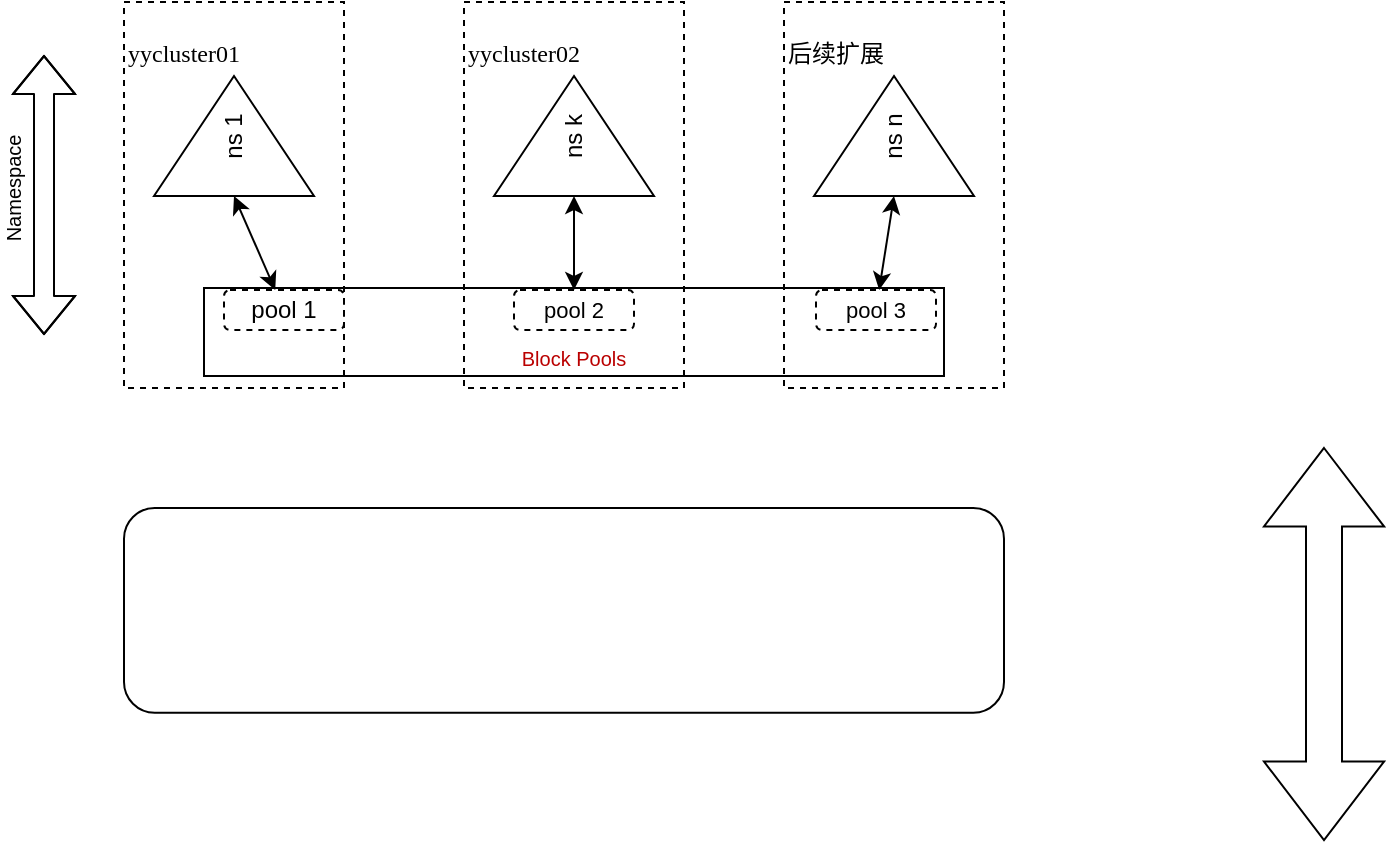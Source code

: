 <mxfile version="14.6.13" type="github">
  <diagram id="rXgp7cBZWFdDlfccxSCt" name="Page-1">
    <mxGraphModel dx="1185" dy="635" grid="1" gridSize="10" guides="1" tooltips="1" connect="1" arrows="1" fold="1" page="1" pageScale="1" pageWidth="827" pageHeight="1169" math="0" shadow="0">
      <root>
        <mxCell id="0" />
        <mxCell id="1" parent="0" />
        <mxCell id="ohS7AvulIUzn7pixfp3v-4" value="&lt;font style=&quot;font-size: 10px&quot; color=&quot;rgba(0, 0, 0, 0)&quot;&gt;Block Pools&lt;/font&gt;" style="rounded=0;whiteSpace=wrap;html=1;verticalAlign=bottom;fontSize=10;" vertex="1" parent="1">
          <mxGeometry x="220" y="220" width="370" height="44" as="geometry" />
        </mxCell>
        <mxCell id="ohS7AvulIUzn7pixfp3v-6" value="&lt;p style=&quot;line-height: 100%&quot;&gt;&lt;/p&gt;&lt;p style=&quot;&quot;&gt;&lt;font face=&quot;Verdana&quot;&gt;yycluster01&lt;/font&gt;&lt;/p&gt;&lt;p&gt;&lt;/p&gt;" style="rounded=0;whiteSpace=wrap;html=1;dashed=1;fillColor=none;align=left;horizontal=1;verticalAlign=top;" vertex="1" parent="1">
          <mxGeometry x="180" y="77" width="110" height="193" as="geometry" />
        </mxCell>
        <mxCell id="ohS7AvulIUzn7pixfp3v-17" style="rounded=0;orthogonalLoop=1;jettySize=auto;html=1;exitX=0;exitY=0.5;exitDx=0;exitDy=0;fontSize=10;endArrow=classic;endFill=1;startArrow=classic;startFill=1;" edge="1" parent="1" source="ohS7AvulIUzn7pixfp3v-2" target="ohS7AvulIUzn7pixfp3v-13">
          <mxGeometry relative="1" as="geometry" />
        </mxCell>
        <mxCell id="ohS7AvulIUzn7pixfp3v-2" value="ns 1" style="triangle;whiteSpace=wrap;html=1;rotation=-90;" vertex="1" parent="1">
          <mxGeometry x="205" y="104" width="60" height="80" as="geometry" />
        </mxCell>
        <mxCell id="ohS7AvulIUzn7pixfp3v-1" value="" style="rounded=1;whiteSpace=wrap;html=1;" vertex="1" parent="1">
          <mxGeometry x="180" y="330" width="440" height="102.33" as="geometry" />
        </mxCell>
        <mxCell id="ohS7AvulIUzn7pixfp3v-7" style="edgeStyle=orthogonalEdgeStyle;rounded=0;orthogonalLoop=1;jettySize=auto;html=1;exitX=0.5;exitY=1;exitDx=0;exitDy=0;" edge="1" parent="1" source="ohS7AvulIUzn7pixfp3v-6" target="ohS7AvulIUzn7pixfp3v-6">
          <mxGeometry relative="1" as="geometry" />
        </mxCell>
        <mxCell id="ohS7AvulIUzn7pixfp3v-9" value="&lt;p style=&quot;line-height: 100%&quot;&gt;&lt;/p&gt;&lt;p&gt;&lt;font face=&quot;Verdana&quot;&gt;yycluster02&lt;/font&gt;&lt;/p&gt;&lt;p&gt;&lt;/p&gt;" style="rounded=0;whiteSpace=wrap;html=1;dashed=1;fillColor=none;align=left;horizontal=1;verticalAlign=top;" vertex="1" parent="1">
          <mxGeometry x="350" y="77" width="110" height="193" as="geometry" />
        </mxCell>
        <mxCell id="ohS7AvulIUzn7pixfp3v-18" style="edgeStyle=none;rounded=0;orthogonalLoop=1;jettySize=auto;html=1;exitX=0;exitY=0.5;exitDx=0;exitDy=0;fontSize=10;startArrow=classic;startFill=1;endArrow=classic;endFill=1;" edge="1" parent="1" source="ohS7AvulIUzn7pixfp3v-10" target="ohS7AvulIUzn7pixfp3v-15">
          <mxGeometry relative="1" as="geometry" />
        </mxCell>
        <mxCell id="ohS7AvulIUzn7pixfp3v-10" value="ns k" style="triangle;whiteSpace=wrap;html=1;rotation=-90;" vertex="1" parent="1">
          <mxGeometry x="375" y="104" width="60" height="80" as="geometry" />
        </mxCell>
        <mxCell id="ohS7AvulIUzn7pixfp3v-11" value="&lt;p style=&quot;line-height: 100%&quot;&gt;&lt;/p&gt;&lt;p&gt;&lt;font face=&quot;Verdana&quot;&gt;后续扩展&lt;/font&gt;&lt;/p&gt;&lt;p&gt;&lt;/p&gt;" style="rounded=0;whiteSpace=wrap;html=1;dashed=1;fillColor=none;align=left;horizontal=1;verticalAlign=top;" vertex="1" parent="1">
          <mxGeometry x="510" y="77" width="110" height="193" as="geometry" />
        </mxCell>
        <mxCell id="ohS7AvulIUzn7pixfp3v-19" style="edgeStyle=none;rounded=0;orthogonalLoop=1;jettySize=auto;html=1;exitX=0;exitY=0.5;exitDx=0;exitDy=0;fontSize=10;startArrow=classic;startFill=1;endArrow=classic;endFill=1;" edge="1" parent="1" source="ohS7AvulIUzn7pixfp3v-12" target="ohS7AvulIUzn7pixfp3v-16">
          <mxGeometry relative="1" as="geometry" />
        </mxCell>
        <mxCell id="ohS7AvulIUzn7pixfp3v-12" value="ns n" style="triangle;whiteSpace=wrap;html=1;rotation=-90;" vertex="1" parent="1">
          <mxGeometry x="535" y="104" width="60" height="80" as="geometry" />
        </mxCell>
        <mxCell id="ohS7AvulIUzn7pixfp3v-13" value="pool 1" style="rounded=1;whiteSpace=wrap;html=1;dashed=1;fillColor=none;align=center;" vertex="1" parent="1">
          <mxGeometry x="230" y="221" width="60" height="20" as="geometry" />
        </mxCell>
        <mxCell id="ohS7AvulIUzn7pixfp3v-15" value="&lt;font style=&quot;font-size: 11px&quot;&gt;pool 2&lt;/font&gt;" style="rounded=1;whiteSpace=wrap;html=1;dashed=1;fillColor=none;align=center;fontSize=10;" vertex="1" parent="1">
          <mxGeometry x="375" y="221" width="60" height="20" as="geometry" />
        </mxCell>
        <mxCell id="ohS7AvulIUzn7pixfp3v-16" value="&lt;font style=&quot;font-size: 11px&quot;&gt;pool 3&lt;/font&gt;" style="rounded=1;whiteSpace=wrap;html=1;dashed=1;fillColor=none;align=center;fontSize=10;" vertex="1" parent="1">
          <mxGeometry x="526" y="221" width="60" height="20" as="geometry" />
        </mxCell>
        <mxCell id="ohS7AvulIUzn7pixfp3v-20" value="Namespace" style="shape=flexArrow;endArrow=classic;startArrow=classic;html=1;fontSize=10;verticalAlign=bottom;horizontal=0;spacingTop=10;spacingRight=20;" edge="1" parent="1">
          <mxGeometry width="100" height="100" relative="1" as="geometry">
            <mxPoint x="140" y="243.5" as="sourcePoint" />
            <mxPoint x="140" y="103.5" as="targetPoint" />
            <Array as="points">
              <mxPoint x="140" y="170" />
            </Array>
          </mxGeometry>
        </mxCell>
        <mxCell id="ohS7AvulIUzn7pixfp3v-21" value="" style="shape=doubleArrow;direction=south;whiteSpace=wrap;html=1;fontSize=10;fillColor=none;align=center;" vertex="1" parent="1">
          <mxGeometry x="750" y="300" width="60" height="196" as="geometry" />
        </mxCell>
      </root>
    </mxGraphModel>
  </diagram>
</mxfile>
